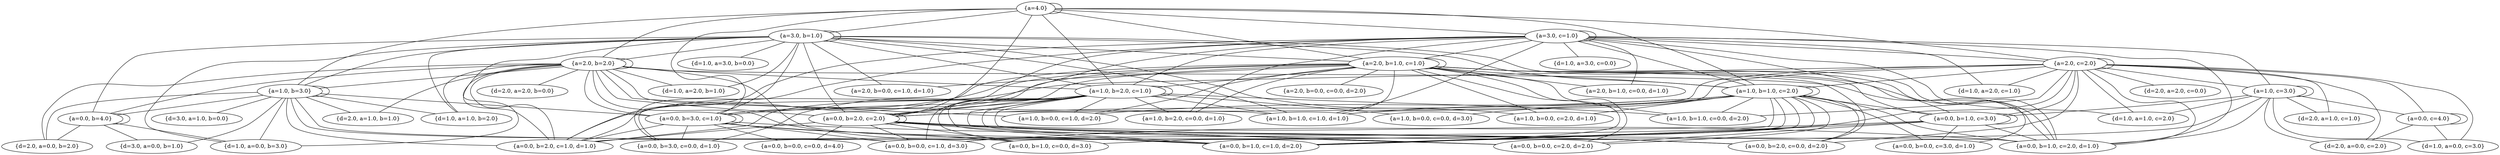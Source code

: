 graph {
	"{a=4.0}" ["state"="{a=4.0}"];
	"{a=3.0, b=1.0}" ["state"="{a=3.0, b=1.0}"];
	"{a=2.0, b=2.0}" ["state"="{a=2.0, b=2.0}"];
	"{a=1.0, b=3.0}" ["state"="{a=1.0, b=3.0}"];
	"{a=3.0, c=1.0}" ["state"="{a=3.0, c=1.0}"];
	"{a=2.0, b=1.0, c=1.0}" ["state"="{a=2.0, b=1.0, c=1.0}"];
	"{a=1.0, b=2.0, c=1.0}" ["state"="{a=1.0, b=2.0, c=1.0}"];
	"{a=0.0, b=3.0, c=1.0}" ["state"="{a=0.0, b=3.0, c=1.0}"];
	"{a=2.0, c=2.0}" ["state"="{a=2.0, c=2.0}"];
	"{a=1.0, b=1.0, c=2.0}" ["state"="{a=1.0, b=1.0, c=2.0}"];
	"{a=0.0, b=2.0, c=2.0}" ["state"="{a=0.0, b=2.0, c=2.0}"];
	"{a=0.0, b=2.0, c=1.0, d=1.0}" ["state"="{a=0.0, b=2.0, c=1.0, d=1.0}"];
	"{a=0.0, b=2.0, c=0.0, d=2.0}" ["state"="{a=0.0, b=2.0, c=0.0, d=2.0}"];
	"{a=0.0, b=1.0, c=2.0, d=1.0}" ["state"="{a=0.0, b=1.0, c=2.0, d=1.0}"];
	"{a=0.0, b=1.0, c=1.0, d=2.0}" ["state"="{a=0.0, b=1.0, c=1.0, d=2.0}"];
	"{a=0.0, b=1.0, c=0.0, d=3.0}" ["state"="{a=0.0, b=1.0, c=0.0, d=3.0}"];
	"{a=0.0, b=0.0, c=2.0, d=2.0}" ["state"="{a=0.0, b=0.0, c=2.0, d=2.0}"];
	"{a=0.0, b=0.0, c=1.0, d=3.0}" ["state"="{a=0.0, b=0.0, c=1.0, d=3.0}"];
	"{a=0.0, b=0.0, c=0.0, d=4.0}" ["state"="{a=0.0, b=0.0, c=0.0, d=4.0}"];
	"{a=1.0, b=1.0, c=1.0, d=1.0}" ["state"="{a=1.0, b=1.0, c=1.0, d=1.0}"];
	"{a=1.0, b=1.0, c=0.0, d=2.0}" ["state"="{a=1.0, b=1.0, c=0.0, d=2.0}"];
	"{a=1.0, b=0.0, c=2.0, d=1.0}" ["state"="{a=1.0, b=0.0, c=2.0, d=1.0}"];
	"{a=1.0, b=0.0, c=1.0, d=2.0}" ["state"="{a=1.0, b=0.0, c=1.0, d=2.0}"];
	"{a=1.0, b=0.0, c=0.0, d=3.0}" ["state"="{a=1.0, b=0.0, c=0.0, d=3.0}"];
	"{a=0.0, b=1.0, c=3.0}" ["state"="{a=0.0, b=1.0, c=3.0}"];
	"{a=0.0, b=0.0, c=3.0, d=1.0}" ["state"="{a=0.0, b=0.0, c=3.0, d=1.0}"];
	"{d=1.0, a=2.0, c=1.0}" ["state"="{d=1.0, a=2.0, c=1.0}"];
	"{d=2.0, a=2.0, c=0.0}" ["state"="{d=2.0, a=2.0, c=0.0}"];
	"{a=1.0, c=3.0}" ["state"="{a=1.0, c=3.0}"];
	"{d=1.0, a=1.0, c=2.0}" ["state"="{d=1.0, a=1.0, c=2.0}"];
	"{d=2.0, a=1.0, c=1.0}" ["state"="{d=2.0, a=1.0, c=1.0}"];
	"{a=0.0, c=4.0}" ["state"="{a=0.0, c=4.0}"];
	"{d=1.0, a=0.0, c=3.0}" ["state"="{d=1.0, a=0.0, c=3.0}"];
	"{d=2.0, a=0.0, c=2.0}" ["state"="{d=2.0, a=0.0, c=2.0}"];
	"{a=0.0, b=3.0, c=0.0, d=1.0}" ["state"="{a=0.0, b=3.0, c=0.0, d=1.0}"];
	"{a=1.0, b=2.0, c=0.0, d=1.0}" ["state"="{a=1.0, b=2.0, c=0.0, d=1.0}"];
	"{a=2.0, b=1.0, c=0.0, d=1.0}" ["state"="{a=2.0, b=1.0, c=0.0, d=1.0}"];
	"{a=2.0, b=0.0, c=1.0, d=1.0}" ["state"="{a=2.0, b=0.0, c=1.0, d=1.0}"];
	"{a=2.0, b=0.0, c=0.0, d=2.0}" ["state"="{a=2.0, b=0.0, c=0.0, d=2.0}"];
	"{d=1.0, a=3.0, c=0.0}" ["state"="{d=1.0, a=3.0, c=0.0}"];
	"{d=1.0, a=1.0, b=2.0}" ["state"="{d=1.0, a=1.0, b=2.0}"];
	"{d=2.0, a=1.0, b=1.0}" ["state"="{d=2.0, a=1.0, b=1.0}"];
	"{d=3.0, a=1.0, b=0.0}" ["state"="{d=3.0, a=1.0, b=0.0}"];
	"{a=0.0, b=4.0}" ["state"="{a=0.0, b=4.0}"];
	"{d=1.0, a=0.0, b=3.0}" ["state"="{d=1.0, a=0.0, b=3.0}"];
	"{d=2.0, a=0.0, b=2.0}" ["state"="{d=2.0, a=0.0, b=2.0}"];
	"{d=3.0, a=0.0, b=1.0}" ["state"="{d=3.0, a=0.0, b=1.0}"];
	"{d=1.0, a=2.0, b=1.0}" ["state"="{d=1.0, a=2.0, b=1.0}"];
	"{d=2.0, a=2.0, b=0.0}" ["state"="{d=2.0, a=2.0, b=0.0}"];
	"{d=1.0, a=3.0, b=0.0}" ["state"="{d=1.0, a=3.0, b=0.0}"];
	"{a=4.0}" -- "{a=4.0}" ;
	"{a=4.0}" -- "{a=3.0, b=1.0}" ;
	"{a=4.0}" -- "{a=2.0, b=2.0}" ;
	"{a=4.0}" -- "{a=1.0, b=3.0}" ;
	"{a=4.0}" -- "{a=3.0, c=1.0}" ;
	"{a=4.0}" -- "{a=2.0, b=1.0, c=1.0}" ;
	"{a=4.0}" -- "{a=1.0, b=2.0, c=1.0}" ;
	"{a=4.0}" -- "{a=0.0, b=3.0, c=1.0}" ;
	"{a=4.0}" -- "{a=2.0, c=2.0}" ;
	"{a=4.0}" -- "{a=1.0, b=1.0, c=2.0}" ;
	"{a=4.0}" -- "{a=0.0, b=2.0, c=2.0}" ;
	"{a=0.0, b=2.0, c=2.0}" -- "{a=0.0, b=2.0, c=2.0}" ;
	"{a=0.0, b=2.0, c=2.0}" -- "{a=0.0, b=2.0, c=1.0, d=1.0}" ;
	"{a=0.0, b=2.0, c=2.0}" -- "{a=0.0, b=2.0, c=0.0, d=2.0}" ;
	"{a=0.0, b=2.0, c=2.0}" -- "{a=0.0, b=1.0, c=2.0, d=1.0}" ;
	"{a=0.0, b=2.0, c=2.0}" -- "{a=0.0, b=1.0, c=1.0, d=2.0}" ;
	"{a=0.0, b=2.0, c=2.0}" -- "{a=0.0, b=1.0, c=0.0, d=3.0}" ;
	"{a=0.0, b=2.0, c=2.0}" -- "{a=0.0, b=0.0, c=2.0, d=2.0}" ;
	"{a=0.0, b=2.0, c=2.0}" -- "{a=0.0, b=0.0, c=1.0, d=3.0}" ;
	"{a=0.0, b=2.0, c=2.0}" -- "{a=0.0, b=0.0, c=0.0, d=4.0}" ;
	"{a=1.0, b=1.0, c=2.0}" -- "{a=1.0, b=1.0, c=2.0}" ;
	"{a=1.0, b=1.0, c=2.0}" -- "{a=1.0, b=1.0, c=1.0, d=1.0}" ;
	"{a=1.0, b=1.0, c=2.0}" -- "{a=1.0, b=1.0, c=0.0, d=2.0}" ;
	"{a=1.0, b=1.0, c=2.0}" -- "{a=1.0, b=0.0, c=2.0, d=1.0}" ;
	"{a=1.0, b=1.0, c=2.0}" -- "{a=1.0, b=0.0, c=1.0, d=2.0}" ;
	"{a=1.0, b=1.0, c=2.0}" -- "{a=1.0, b=0.0, c=0.0, d=3.0}" ;
	"{a=1.0, b=1.0, c=2.0}" -- "{a=0.0, b=2.0, c=2.0}" ;
	"{a=1.0, b=1.0, c=2.0}" -- "{a=0.0, b=2.0, c=1.0, d=1.0}" ;
	"{a=1.0, b=1.0, c=2.0}" -- "{a=0.0, b=2.0, c=0.0, d=2.0}" ;
	"{a=1.0, b=1.0, c=2.0}" -- "{a=0.0, b=1.0, c=2.0, d=1.0}" ;
	"{a=1.0, b=1.0, c=2.0}" -- "{a=0.0, b=1.0, c=1.0, d=2.0}" ;
	"{a=1.0, b=1.0, c=2.0}" -- "{a=0.0, b=1.0, c=0.0, d=3.0}" ;
	"{a=1.0, b=1.0, c=2.0}" -- "{a=0.0, b=1.0, c=3.0}" ;
	"{a=1.0, b=1.0, c=2.0}" -- "{a=0.0, b=0.0, c=3.0, d=1.0}" ;
	"{a=1.0, b=1.0, c=2.0}" -- "{a=0.0, b=0.0, c=2.0, d=2.0}" ;
	"{a=1.0, b=1.0, c=2.0}" -- "{a=0.0, b=0.0, c=1.0, d=3.0}" ;
	"{a=0.0, b=1.0, c=3.0}" -- "{a=0.0, b=1.0, c=3.0}" ;
	"{a=0.0, b=1.0, c=3.0}" -- "{a=0.0, b=1.0, c=2.0, d=1.0}" ;
	"{a=0.0, b=1.0, c=3.0}" -- "{a=0.0, b=1.0, c=1.0, d=2.0}" ;
	"{a=0.0, b=1.0, c=3.0}" -- "{a=0.0, b=0.0, c=3.0, d=1.0}" ;
	"{a=0.0, b=1.0, c=3.0}" -- "{a=0.0, b=0.0, c=2.0, d=2.0}" ;
	"{a=0.0, b=1.0, c=3.0}" -- "{a=0.0, b=0.0, c=1.0, d=3.0}" ;
	"{a=2.0, c=2.0}" -- "{a=2.0, c=2.0}" ;
	"{a=2.0, c=2.0}" -- "{d=1.0, a=2.0, c=1.0}" ;
	"{a=2.0, c=2.0}" -- "{d=2.0, a=2.0, c=0.0}" ;
	"{a=2.0, c=2.0}" -- "{a=1.0, b=1.0, c=2.0}" ;
	"{a=2.0, c=2.0}" -- "{a=1.0, b=1.0, c=1.0, d=1.0}" ;
	"{a=2.0, c=2.0}" -- "{a=1.0, b=1.0, c=0.0, d=2.0}" ;
	"{a=2.0, c=2.0}" -- "{a=0.0, b=2.0, c=2.0}" ;
	"{a=2.0, c=2.0}" -- "{a=0.0, b=2.0, c=1.0, d=1.0}" ;
	"{a=2.0, c=2.0}" -- "{a=0.0, b=2.0, c=0.0, d=2.0}" ;
	"{a=2.0, c=2.0}" -- "{a=1.0, c=3.0}" ;
	"{a=2.0, c=2.0}" -- "{d=1.0, a=1.0, c=2.0}" ;
	"{a=2.0, c=2.0}" -- "{d=2.0, a=1.0, c=1.0}" ;
	"{a=2.0, c=2.0}" -- "{a=0.0, b=1.0, c=3.0}" ;
	"{a=2.0, c=2.0}" -- "{a=0.0, b=1.0, c=2.0, d=1.0}" ;
	"{a=2.0, c=2.0}" -- "{a=0.0, b=1.0, c=1.0, d=2.0}" ;
	"{a=2.0, c=2.0}" -- "{a=0.0, c=4.0}" ;
	"{a=2.0, c=2.0}" -- "{d=1.0, a=0.0, c=3.0}" ;
	"{a=2.0, c=2.0}" -- "{d=2.0, a=0.0, c=2.0}" ;
	"{a=0.0, c=4.0}" -- "{a=0.0, c=4.0}" ;
	"{a=0.0, c=4.0}" -- "{d=1.0, a=0.0, c=3.0}" ;
	"{a=0.0, c=4.0}" -- "{d=2.0, a=0.0, c=2.0}" ;
	"{a=1.0, c=3.0}" -- "{a=1.0, c=3.0}" ;
	"{a=1.0, c=3.0}" -- "{d=1.0, a=1.0, c=2.0}" ;
	"{a=1.0, c=3.0}" -- "{d=2.0, a=1.0, c=1.0}" ;
	"{a=1.0, c=3.0}" -- "{a=0.0, b=1.0, c=3.0}" ;
	"{a=1.0, c=3.0}" -- "{a=0.0, b=1.0, c=2.0, d=1.0}" ;
	"{a=1.0, c=3.0}" -- "{a=0.0, b=1.0, c=1.0, d=2.0}" ;
	"{a=1.0, c=3.0}" -- "{a=0.0, c=4.0}" ;
	"{a=1.0, c=3.0}" -- "{d=1.0, a=0.0, c=3.0}" ;
	"{a=1.0, c=3.0}" -- "{d=2.0, a=0.0, c=2.0}" ;
	"{a=0.0, b=3.0, c=1.0}" -- "{a=0.0, b=3.0, c=1.0}" ;
	"{a=0.0, b=3.0, c=1.0}" -- "{a=0.0, b=3.0, c=0.0, d=1.0}" ;
	"{a=0.0, b=3.0, c=1.0}" -- "{a=0.0, b=2.0, c=1.0, d=1.0}" ;
	"{a=0.0, b=3.0, c=1.0}" -- "{a=0.0, b=2.0, c=0.0, d=2.0}" ;
	"{a=0.0, b=3.0, c=1.0}" -- "{a=0.0, b=1.0, c=1.0, d=2.0}" ;
	"{a=0.0, b=3.0, c=1.0}" -- "{a=0.0, b=1.0, c=0.0, d=3.0}" ;
	"{a=0.0, b=3.0, c=1.0}" -- "{a=0.0, b=0.0, c=1.0, d=3.0}" ;
	"{a=0.0, b=3.0, c=1.0}" -- "{a=0.0, b=0.0, c=0.0, d=4.0}" ;
	"{a=1.0, b=2.0, c=1.0}" -- "{a=1.0, b=2.0, c=1.0}" ;
	"{a=1.0, b=2.0, c=1.0}" -- "{a=1.0, b=2.0, c=0.0, d=1.0}" ;
	"{a=1.0, b=2.0, c=1.0}" -- "{a=1.0, b=1.0, c=1.0, d=1.0}" ;
	"{a=1.0, b=2.0, c=1.0}" -- "{a=1.0, b=1.0, c=0.0, d=2.0}" ;
	"{a=1.0, b=2.0, c=1.0}" -- "{a=1.0, b=0.0, c=1.0, d=2.0}" ;
	"{a=1.0, b=2.0, c=1.0}" -- "{a=1.0, b=0.0, c=0.0, d=3.0}" ;
	"{a=1.0, b=2.0, c=1.0}" -- "{a=0.0, b=3.0, c=1.0}" ;
	"{a=1.0, b=2.0, c=1.0}" -- "{a=0.0, b=3.0, c=0.0, d=1.0}" ;
	"{a=1.0, b=2.0, c=1.0}" -- "{a=0.0, b=2.0, c=1.0, d=1.0}" ;
	"{a=1.0, b=2.0, c=1.0}" -- "{a=0.0, b=2.0, c=0.0, d=2.0}" ;
	"{a=1.0, b=2.0, c=1.0}" -- "{a=0.0, b=1.0, c=1.0, d=2.0}" ;
	"{a=1.0, b=2.0, c=1.0}" -- "{a=0.0, b=1.0, c=0.0, d=3.0}" ;
	"{a=1.0, b=2.0, c=1.0}" -- "{a=0.0, b=2.0, c=2.0}" ;
	"{a=1.0, b=2.0, c=1.0}" -- "{a=0.0, b=1.0, c=2.0, d=1.0}" ;
	"{a=1.0, b=2.0, c=1.0}" -- "{a=0.0, b=0.0, c=2.0, d=2.0}" ;
	"{a=1.0, b=2.0, c=1.0}" -- "{a=0.0, b=0.0, c=1.0, d=3.0}" ;
	"{a=2.0, b=1.0, c=1.0}" -- "{a=2.0, b=1.0, c=1.0}" ;
	"{a=2.0, b=1.0, c=1.0}" -- "{a=2.0, b=1.0, c=0.0, d=1.0}" ;
	"{a=2.0, b=1.0, c=1.0}" -- "{a=2.0, b=0.0, c=1.0, d=1.0}" ;
	"{a=2.0, b=1.0, c=1.0}" -- "{a=2.0, b=0.0, c=0.0, d=2.0}" ;
	"{a=2.0, b=1.0, c=1.0}" -- "{a=1.0, b=2.0, c=1.0}" ;
	"{a=2.0, b=1.0, c=1.0}" -- "{a=1.0, b=2.0, c=0.0, d=1.0}" ;
	"{a=2.0, b=1.0, c=1.0}" -- "{a=1.0, b=1.0, c=1.0, d=1.0}" ;
	"{a=2.0, b=1.0, c=1.0}" -- "{a=1.0, b=1.0, c=0.0, d=2.0}" ;
	"{a=2.0, b=1.0, c=1.0}" -- "{a=0.0, b=3.0, c=1.0}" ;
	"{a=2.0, b=1.0, c=1.0}" -- "{a=0.0, b=3.0, c=0.0, d=1.0}" ;
	"{a=2.0, b=1.0, c=1.0}" -- "{a=0.0, b=2.0, c=1.0, d=1.0}" ;
	"{a=2.0, b=1.0, c=1.0}" -- "{a=0.0, b=2.0, c=0.0, d=2.0}" ;
	"{a=2.0, b=1.0, c=1.0}" -- "{a=1.0, b=1.0, c=2.0}" ;
	"{a=2.0, b=1.0, c=1.0}" -- "{a=1.0, b=0.0, c=2.0, d=1.0}" ;
	"{a=2.0, b=1.0, c=1.0}" -- "{a=1.0, b=0.0, c=1.0, d=2.0}" ;
	"{a=2.0, b=1.0, c=1.0}" -- "{a=0.0, b=2.0, c=2.0}" ;
	"{a=2.0, b=1.0, c=1.0}" -- "{a=0.0, b=1.0, c=2.0, d=1.0}" ;
	"{a=2.0, b=1.0, c=1.0}" -- "{a=0.0, b=1.0, c=1.0, d=2.0}" ;
	"{a=2.0, b=1.0, c=1.0}" -- "{a=0.0, b=1.0, c=3.0}" ;
	"{a=2.0, b=1.0, c=1.0}" -- "{a=0.0, b=0.0, c=3.0, d=1.0}" ;
	"{a=2.0, b=1.0, c=1.0}" -- "{a=0.0, b=0.0, c=2.0, d=2.0}" ;
	"{a=3.0, c=1.0}" -- "{a=3.0, c=1.0}" ;
	"{a=3.0, c=1.0}" -- "{d=1.0, a=3.0, c=0.0}" ;
	"{a=3.0, c=1.0}" -- "{a=2.0, b=1.0, c=1.0}" ;
	"{a=3.0, c=1.0}" -- "{a=2.0, b=1.0, c=0.0, d=1.0}" ;
	"{a=3.0, c=1.0}" -- "{a=1.0, b=2.0, c=1.0}" ;
	"{a=3.0, c=1.0}" -- "{a=1.0, b=2.0, c=0.0, d=1.0}" ;
	"{a=3.0, c=1.0}" -- "{a=0.0, b=3.0, c=1.0}" ;
	"{a=3.0, c=1.0}" -- "{a=0.0, b=3.0, c=0.0, d=1.0}" ;
	"{a=3.0, c=1.0}" -- "{a=2.0, c=2.0}" ;
	"{a=3.0, c=1.0}" -- "{d=1.0, a=2.0, c=1.0}" ;
	"{a=3.0, c=1.0}" -- "{a=1.0, b=1.0, c=2.0}" ;
	"{a=3.0, c=1.0}" -- "{a=1.0, b=1.0, c=1.0, d=1.0}" ;
	"{a=3.0, c=1.0}" -- "{a=0.0, b=2.0, c=2.0}" ;
	"{a=3.0, c=1.0}" -- "{a=0.0, b=2.0, c=1.0, d=1.0}" ;
	"{a=3.0, c=1.0}" -- "{a=1.0, c=3.0}" ;
	"{a=3.0, c=1.0}" -- "{d=1.0, a=1.0, c=2.0}" ;
	"{a=3.0, c=1.0}" -- "{a=0.0, b=1.0, c=3.0}" ;
	"{a=3.0, c=1.0}" -- "{a=0.0, b=1.0, c=2.0, d=1.0}" ;
	"{a=1.0, b=3.0}" -- "{a=1.0, b=3.0}" ;
	"{a=1.0, b=3.0}" -- "{d=1.0, a=1.0, b=2.0}" ;
	"{a=1.0, b=3.0}" -- "{d=2.0, a=1.0, b=1.0}" ;
	"{a=1.0, b=3.0}" -- "{d=3.0, a=1.0, b=0.0}" ;
	"{a=1.0, b=3.0}" -- "{a=0.0, b=4.0}" ;
	"{a=1.0, b=3.0}" -- "{d=1.0, a=0.0, b=3.0}" ;
	"{a=1.0, b=3.0}" -- "{d=2.0, a=0.0, b=2.0}" ;
	"{a=1.0, b=3.0}" -- "{d=3.0, a=0.0, b=1.0}" ;
	"{a=1.0, b=3.0}" -- "{a=0.0, b=3.0, c=1.0}" ;
	"{a=1.0, b=3.0}" -- "{a=0.0, b=2.0, c=1.0, d=1.0}" ;
	"{a=1.0, b=3.0}" -- "{a=0.0, b=1.0, c=1.0, d=2.0}" ;
	"{a=1.0, b=3.0}" -- "{a=0.0, b=0.0, c=1.0, d=3.0}" ;
	"{a=0.0, b=4.0}" -- "{a=0.0, b=4.0}" ;
	"{a=0.0, b=4.0}" -- "{d=1.0, a=0.0, b=3.0}" ;
	"{a=0.0, b=4.0}" -- "{d=2.0, a=0.0, b=2.0}" ;
	"{a=0.0, b=4.0}" -- "{d=3.0, a=0.0, b=1.0}" ;
	"{a=2.0, b=2.0}" -- "{a=2.0, b=2.0}" ;
	"{a=2.0, b=2.0}" -- "{d=1.0, a=2.0, b=1.0}" ;
	"{a=2.0, b=2.0}" -- "{d=2.0, a=2.0, b=0.0}" ;
	"{a=2.0, b=2.0}" -- "{a=1.0, b=3.0}" ;
	"{a=2.0, b=2.0}" -- "{d=1.0, a=1.0, b=2.0}" ;
	"{a=2.0, b=2.0}" -- "{d=2.0, a=1.0, b=1.0}" ;
	"{a=2.0, b=2.0}" -- "{a=0.0, b=4.0}" ;
	"{a=2.0, b=2.0}" -- "{d=1.0, a=0.0, b=3.0}" ;
	"{a=2.0, b=2.0}" -- "{d=2.0, a=0.0, b=2.0}" ;
	"{a=2.0, b=2.0}" -- "{a=1.0, b=2.0, c=1.0}" ;
	"{a=2.0, b=2.0}" -- "{a=1.0, b=1.0, c=1.0, d=1.0}" ;
	"{a=2.0, b=2.0}" -- "{a=1.0, b=0.0, c=1.0, d=2.0}" ;
	"{a=2.0, b=2.0}" -- "{a=0.0, b=3.0, c=1.0}" ;
	"{a=2.0, b=2.0}" -- "{a=0.0, b=2.0, c=1.0, d=1.0}" ;
	"{a=2.0, b=2.0}" -- "{a=0.0, b=1.0, c=1.0, d=2.0}" ;
	"{a=2.0, b=2.0}" -- "{a=0.0, b=2.0, c=2.0}" ;
	"{a=2.0, b=2.0}" -- "{a=0.0, b=1.0, c=2.0, d=1.0}" ;
	"{a=2.0, b=2.0}" -- "{a=0.0, b=0.0, c=2.0, d=2.0}" ;
	"{a=3.0, b=1.0}" -- "{a=3.0, b=1.0}" ;
	"{a=3.0, b=1.0}" -- "{d=1.0, a=3.0, b=0.0}" ;
	"{a=3.0, b=1.0}" -- "{a=2.0, b=2.0}" ;
	"{a=3.0, b=1.0}" -- "{d=1.0, a=2.0, b=1.0}" ;
	"{a=3.0, b=1.0}" -- "{a=1.0, b=3.0}" ;
	"{a=3.0, b=1.0}" -- "{d=1.0, a=1.0, b=2.0}" ;
	"{a=3.0, b=1.0}" -- "{a=0.0, b=4.0}" ;
	"{a=3.0, b=1.0}" -- "{d=1.0, a=0.0, b=3.0}" ;
	"{a=3.0, b=1.0}" -- "{a=2.0, b=1.0, c=1.0}" ;
	"{a=3.0, b=1.0}" -- "{a=2.0, b=0.0, c=1.0, d=1.0}" ;
	"{a=3.0, b=1.0}" -- "{a=1.0, b=2.0, c=1.0}" ;
	"{a=3.0, b=1.0}" -- "{a=1.0, b=1.0, c=1.0, d=1.0}" ;
	"{a=3.0, b=1.0}" -- "{a=0.0, b=3.0, c=1.0}" ;
	"{a=3.0, b=1.0}" -- "{a=0.0, b=2.0, c=1.0, d=1.0}" ;
	"{a=3.0, b=1.0}" -- "{a=1.0, b=1.0, c=2.0}" ;
	"{a=3.0, b=1.0}" -- "{a=1.0, b=0.0, c=2.0, d=1.0}" ;
	"{a=3.0, b=1.0}" -- "{a=0.0, b=2.0, c=2.0}" ;
	"{a=3.0, b=1.0}" -- "{a=0.0, b=1.0, c=2.0, d=1.0}" ;
}
